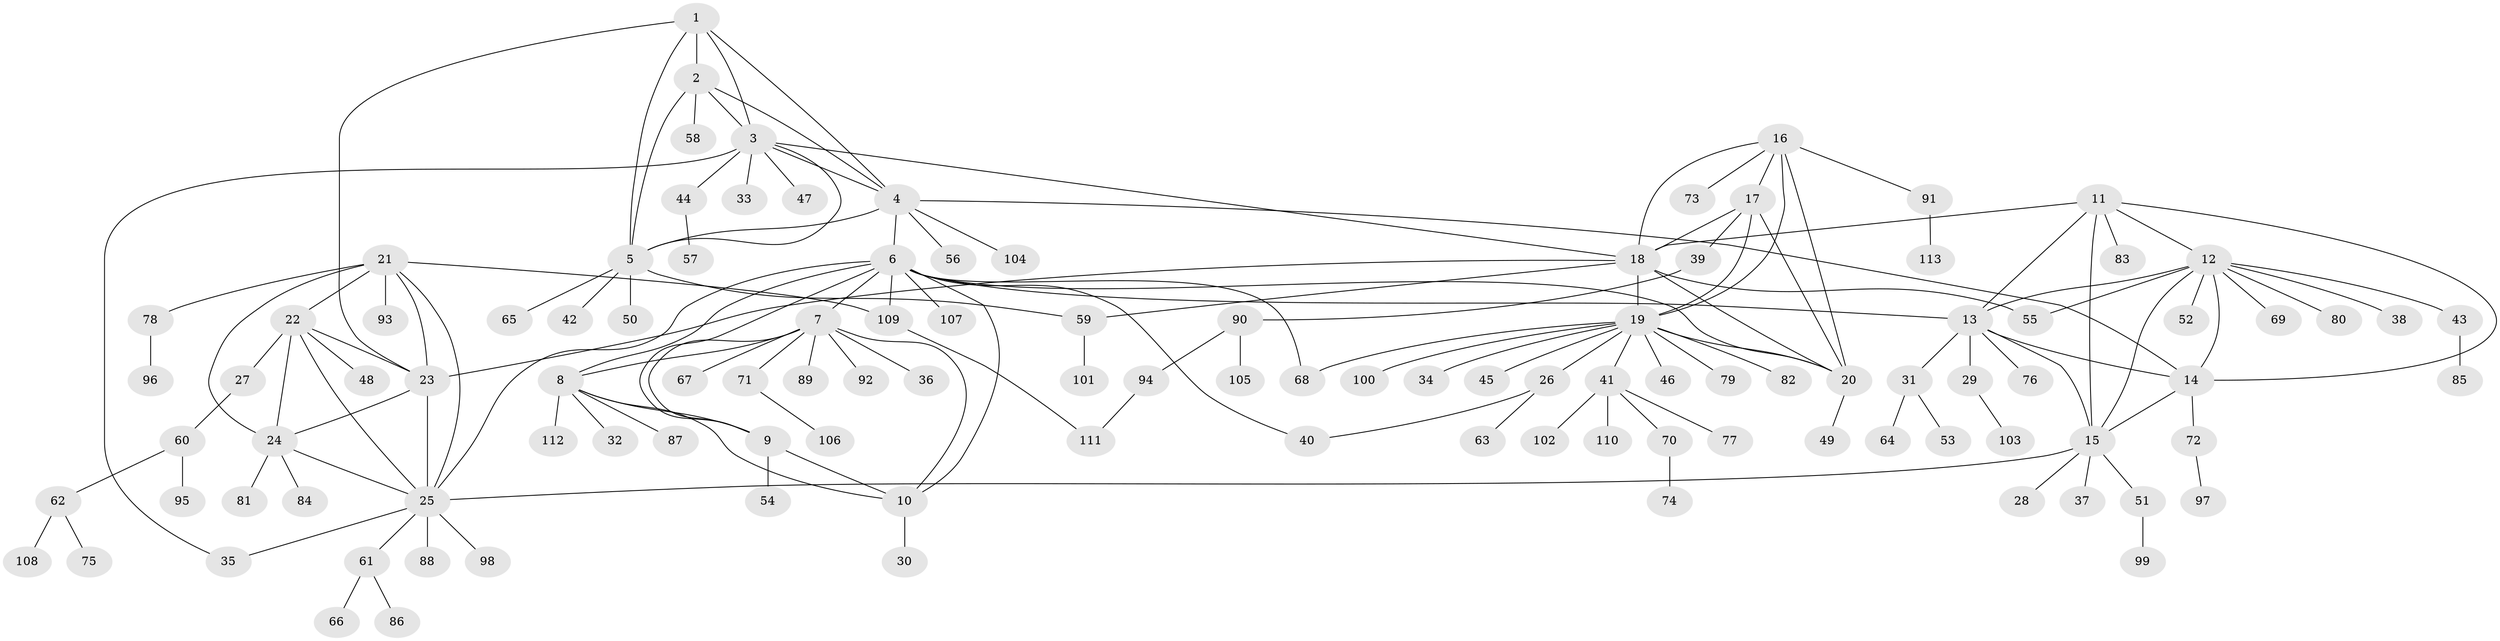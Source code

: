 // coarse degree distribution, {5: 0.06521739130434782, 8: 0.021739130434782608, 1: 0.5217391304347826, 2: 0.15217391304347827, 4: 0.06521739130434782, 10: 0.021739130434782608, 6: 0.043478260869565216, 7: 0.06521739130434782, 9: 0.021739130434782608, 3: 0.021739130434782608}
// Generated by graph-tools (version 1.1) at 2025/37/03/04/25 23:37:46]
// undirected, 113 vertices, 155 edges
graph export_dot {
  node [color=gray90,style=filled];
  1;
  2;
  3;
  4;
  5;
  6;
  7;
  8;
  9;
  10;
  11;
  12;
  13;
  14;
  15;
  16;
  17;
  18;
  19;
  20;
  21;
  22;
  23;
  24;
  25;
  26;
  27;
  28;
  29;
  30;
  31;
  32;
  33;
  34;
  35;
  36;
  37;
  38;
  39;
  40;
  41;
  42;
  43;
  44;
  45;
  46;
  47;
  48;
  49;
  50;
  51;
  52;
  53;
  54;
  55;
  56;
  57;
  58;
  59;
  60;
  61;
  62;
  63;
  64;
  65;
  66;
  67;
  68;
  69;
  70;
  71;
  72;
  73;
  74;
  75;
  76;
  77;
  78;
  79;
  80;
  81;
  82;
  83;
  84;
  85;
  86;
  87;
  88;
  89;
  90;
  91;
  92;
  93;
  94;
  95;
  96;
  97;
  98;
  99;
  100;
  101;
  102;
  103;
  104;
  105;
  106;
  107;
  108;
  109;
  110;
  111;
  112;
  113;
  1 -- 2;
  1 -- 3;
  1 -- 4;
  1 -- 5;
  1 -- 23;
  2 -- 3;
  2 -- 4;
  2 -- 5;
  2 -- 58;
  3 -- 4;
  3 -- 5;
  3 -- 18;
  3 -- 33;
  3 -- 35;
  3 -- 44;
  3 -- 47;
  4 -- 5;
  4 -- 6;
  4 -- 14;
  4 -- 56;
  4 -- 104;
  5 -- 42;
  5 -- 50;
  5 -- 59;
  5 -- 65;
  6 -- 7;
  6 -- 8;
  6 -- 9;
  6 -- 10;
  6 -- 13;
  6 -- 20;
  6 -- 25;
  6 -- 40;
  6 -- 68;
  6 -- 107;
  6 -- 109;
  7 -- 8;
  7 -- 9;
  7 -- 10;
  7 -- 36;
  7 -- 67;
  7 -- 71;
  7 -- 89;
  7 -- 92;
  8 -- 9;
  8 -- 10;
  8 -- 32;
  8 -- 87;
  8 -- 112;
  9 -- 10;
  9 -- 54;
  10 -- 30;
  11 -- 12;
  11 -- 13;
  11 -- 14;
  11 -- 15;
  11 -- 18;
  11 -- 83;
  12 -- 13;
  12 -- 14;
  12 -- 15;
  12 -- 38;
  12 -- 43;
  12 -- 52;
  12 -- 55;
  12 -- 69;
  12 -- 80;
  13 -- 14;
  13 -- 15;
  13 -- 29;
  13 -- 31;
  13 -- 76;
  14 -- 15;
  14 -- 72;
  15 -- 25;
  15 -- 28;
  15 -- 37;
  15 -- 51;
  16 -- 17;
  16 -- 18;
  16 -- 19;
  16 -- 20;
  16 -- 73;
  16 -- 91;
  17 -- 18;
  17 -- 19;
  17 -- 20;
  17 -- 39;
  18 -- 19;
  18 -- 20;
  18 -- 23;
  18 -- 55;
  18 -- 59;
  19 -- 20;
  19 -- 26;
  19 -- 34;
  19 -- 41;
  19 -- 45;
  19 -- 46;
  19 -- 68;
  19 -- 79;
  19 -- 82;
  19 -- 100;
  20 -- 49;
  21 -- 22;
  21 -- 23;
  21 -- 24;
  21 -- 25;
  21 -- 78;
  21 -- 93;
  21 -- 109;
  22 -- 23;
  22 -- 24;
  22 -- 25;
  22 -- 27;
  22 -- 48;
  23 -- 24;
  23 -- 25;
  24 -- 25;
  24 -- 81;
  24 -- 84;
  25 -- 35;
  25 -- 61;
  25 -- 88;
  25 -- 98;
  26 -- 40;
  26 -- 63;
  27 -- 60;
  29 -- 103;
  31 -- 53;
  31 -- 64;
  39 -- 90;
  41 -- 70;
  41 -- 77;
  41 -- 102;
  41 -- 110;
  43 -- 85;
  44 -- 57;
  51 -- 99;
  59 -- 101;
  60 -- 62;
  60 -- 95;
  61 -- 66;
  61 -- 86;
  62 -- 75;
  62 -- 108;
  70 -- 74;
  71 -- 106;
  72 -- 97;
  78 -- 96;
  90 -- 94;
  90 -- 105;
  91 -- 113;
  94 -- 111;
  109 -- 111;
}
